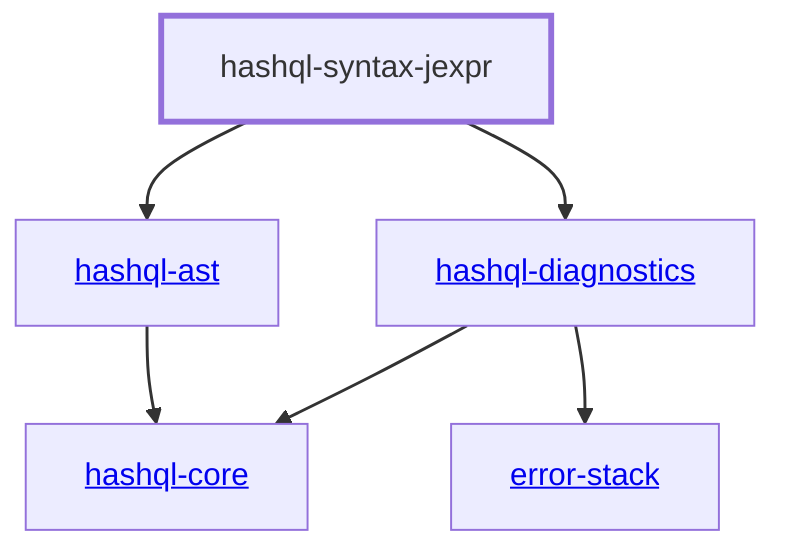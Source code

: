 graph TD
    linkStyle default stroke-width:1.5px
    classDef default stroke-width:1px
    classDef root stroke-width:3px
    classDef dev stroke-width:1px
    classDef build stroke-width:1px
    %% Legend
    %% --> : Normal dependency
    %% -.-> : Dev dependency
    %% ---> : Build dependency
    0[<a href="../hashql_ast/index.html">hashql-ast</a>]
    1[<a href="../hashql_core/index.html">hashql-core</a>]
    2[<a href="../error_stack/index.html">error-stack</a>]
    3[<a href="../hashql_diagnostics/index.html">hashql-diagnostics</a>]
    4[hashql-syntax-jexpr]
    class 4 root
    4 --> 3
    3 --> 1
    0 --> 1
    4 --> 0
    3 --> 2